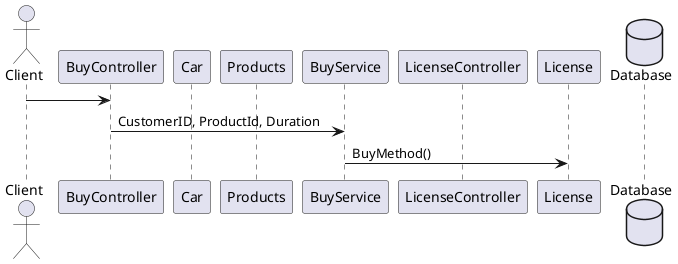 @startuml
'https://plantuml.com/sequence-diagram

actor Client as c
participant BuyController as co
participant Car as ca
participant Products as p
participant BuyService as s
participant LicenseController as lc
participant License as l
database Database as db

c -> co:
co-> s:CustomerID, ProductId, Duration
s->  l: BuyMethod()





@enduml